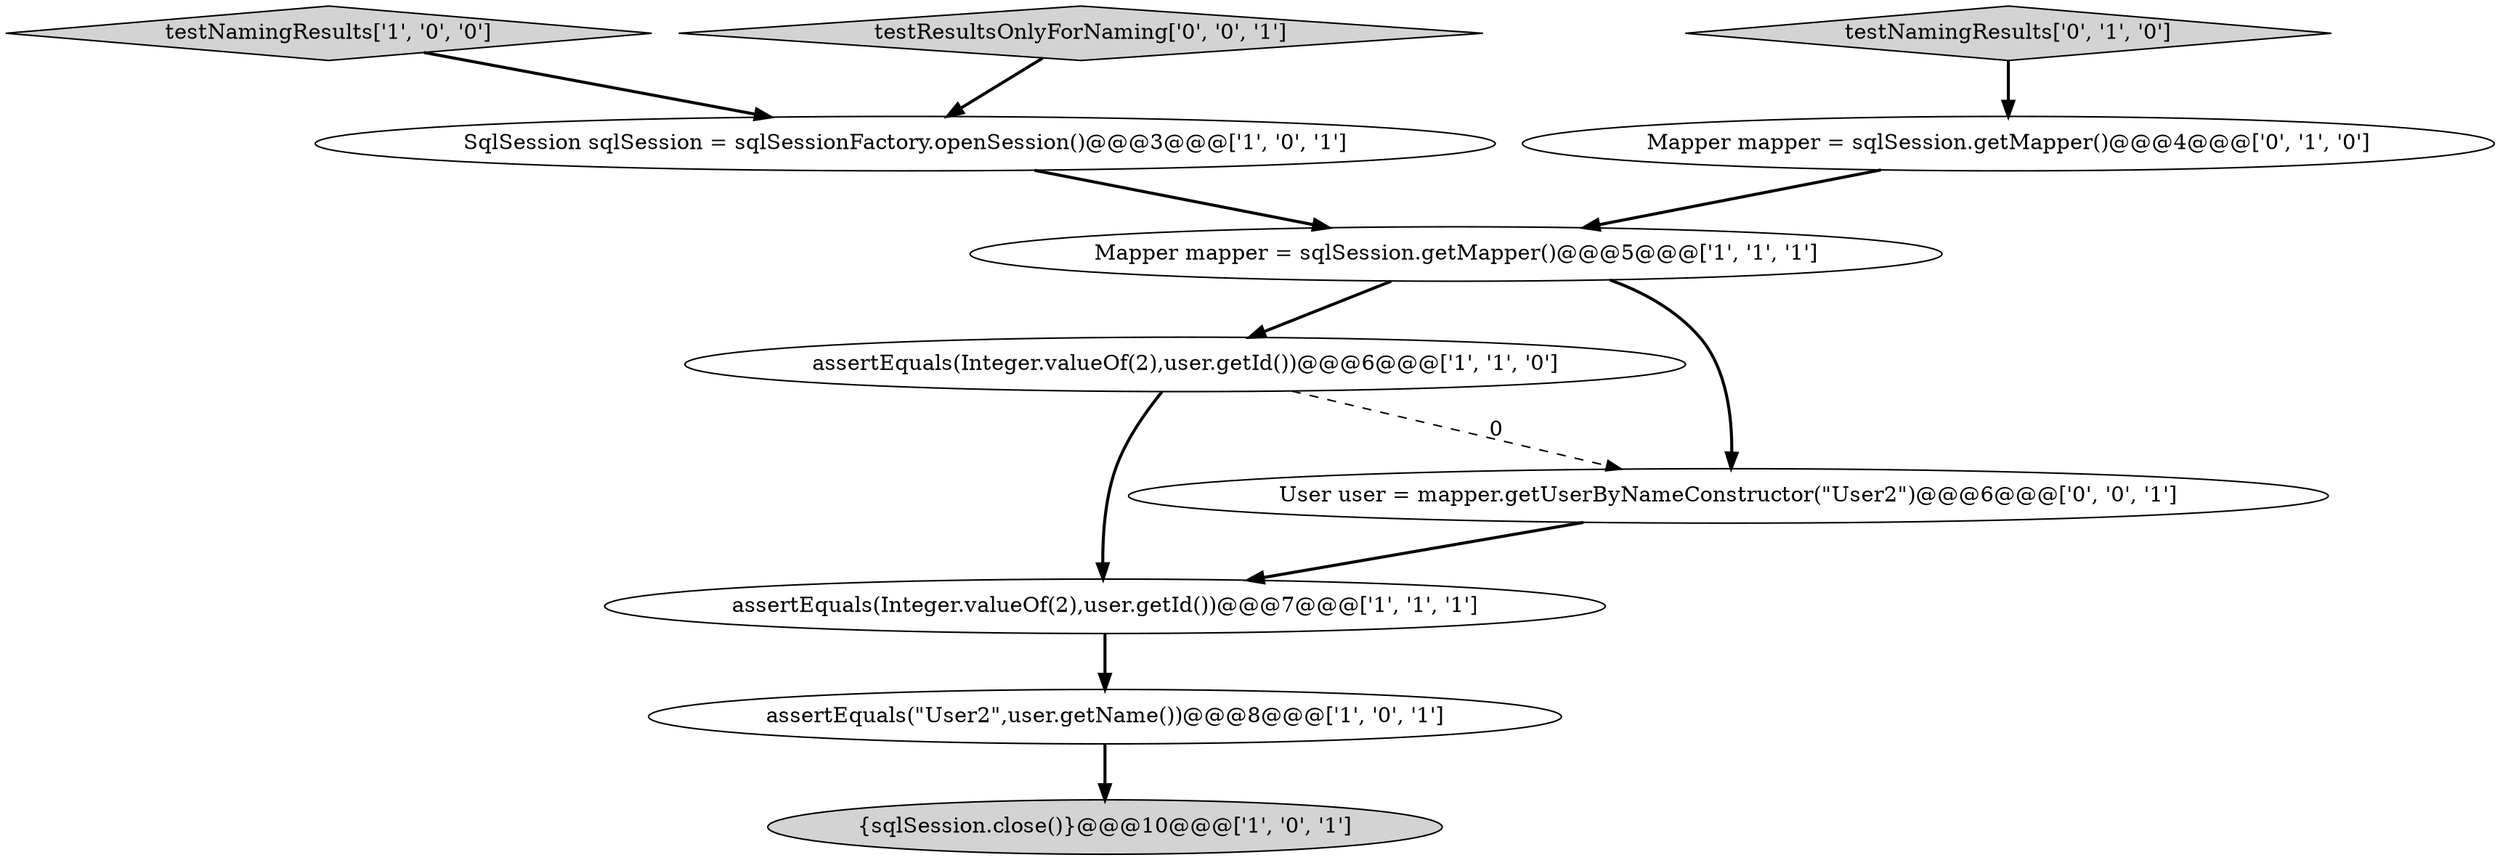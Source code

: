 digraph {
6 [style = filled, label = "assertEquals(Integer.valueOf(2),user.getId())@@@7@@@['1', '1', '1']", fillcolor = white, shape = ellipse image = "AAA0AAABBB1BBB"];
3 [style = filled, label = "{sqlSession.close()}@@@10@@@['1', '0', '1']", fillcolor = lightgray, shape = ellipse image = "AAA0AAABBB1BBB"];
5 [style = filled, label = "assertEquals(Integer.valueOf(2),user.getId())@@@6@@@['1', '1', '0']", fillcolor = white, shape = ellipse image = "AAA0AAABBB1BBB"];
4 [style = filled, label = "testNamingResults['1', '0', '0']", fillcolor = lightgray, shape = diamond image = "AAA0AAABBB1BBB"];
2 [style = filled, label = "Mapper mapper = sqlSession.getMapper()@@@5@@@['1', '1', '1']", fillcolor = white, shape = ellipse image = "AAA0AAABBB1BBB"];
10 [style = filled, label = "testResultsOnlyForNaming['0', '0', '1']", fillcolor = lightgray, shape = diamond image = "AAA0AAABBB3BBB"];
0 [style = filled, label = "SqlSession sqlSession = sqlSessionFactory.openSession()@@@3@@@['1', '0', '1']", fillcolor = white, shape = ellipse image = "AAA0AAABBB1BBB"];
7 [style = filled, label = "testNamingResults['0', '1', '0']", fillcolor = lightgray, shape = diamond image = "AAA0AAABBB2BBB"];
1 [style = filled, label = "assertEquals(\"User2\",user.getName())@@@8@@@['1', '0', '1']", fillcolor = white, shape = ellipse image = "AAA0AAABBB1BBB"];
8 [style = filled, label = "Mapper mapper = sqlSession.getMapper()@@@4@@@['0', '1', '0']", fillcolor = white, shape = ellipse image = "AAA0AAABBB2BBB"];
9 [style = filled, label = "User user = mapper.getUserByNameConstructor(\"User2\")@@@6@@@['0', '0', '1']", fillcolor = white, shape = ellipse image = "AAA0AAABBB3BBB"];
1->3 [style = bold, label=""];
6->1 [style = bold, label=""];
5->9 [style = dashed, label="0"];
0->2 [style = bold, label=""];
9->6 [style = bold, label=""];
2->9 [style = bold, label=""];
5->6 [style = bold, label=""];
8->2 [style = bold, label=""];
7->8 [style = bold, label=""];
10->0 [style = bold, label=""];
4->0 [style = bold, label=""];
2->5 [style = bold, label=""];
}
